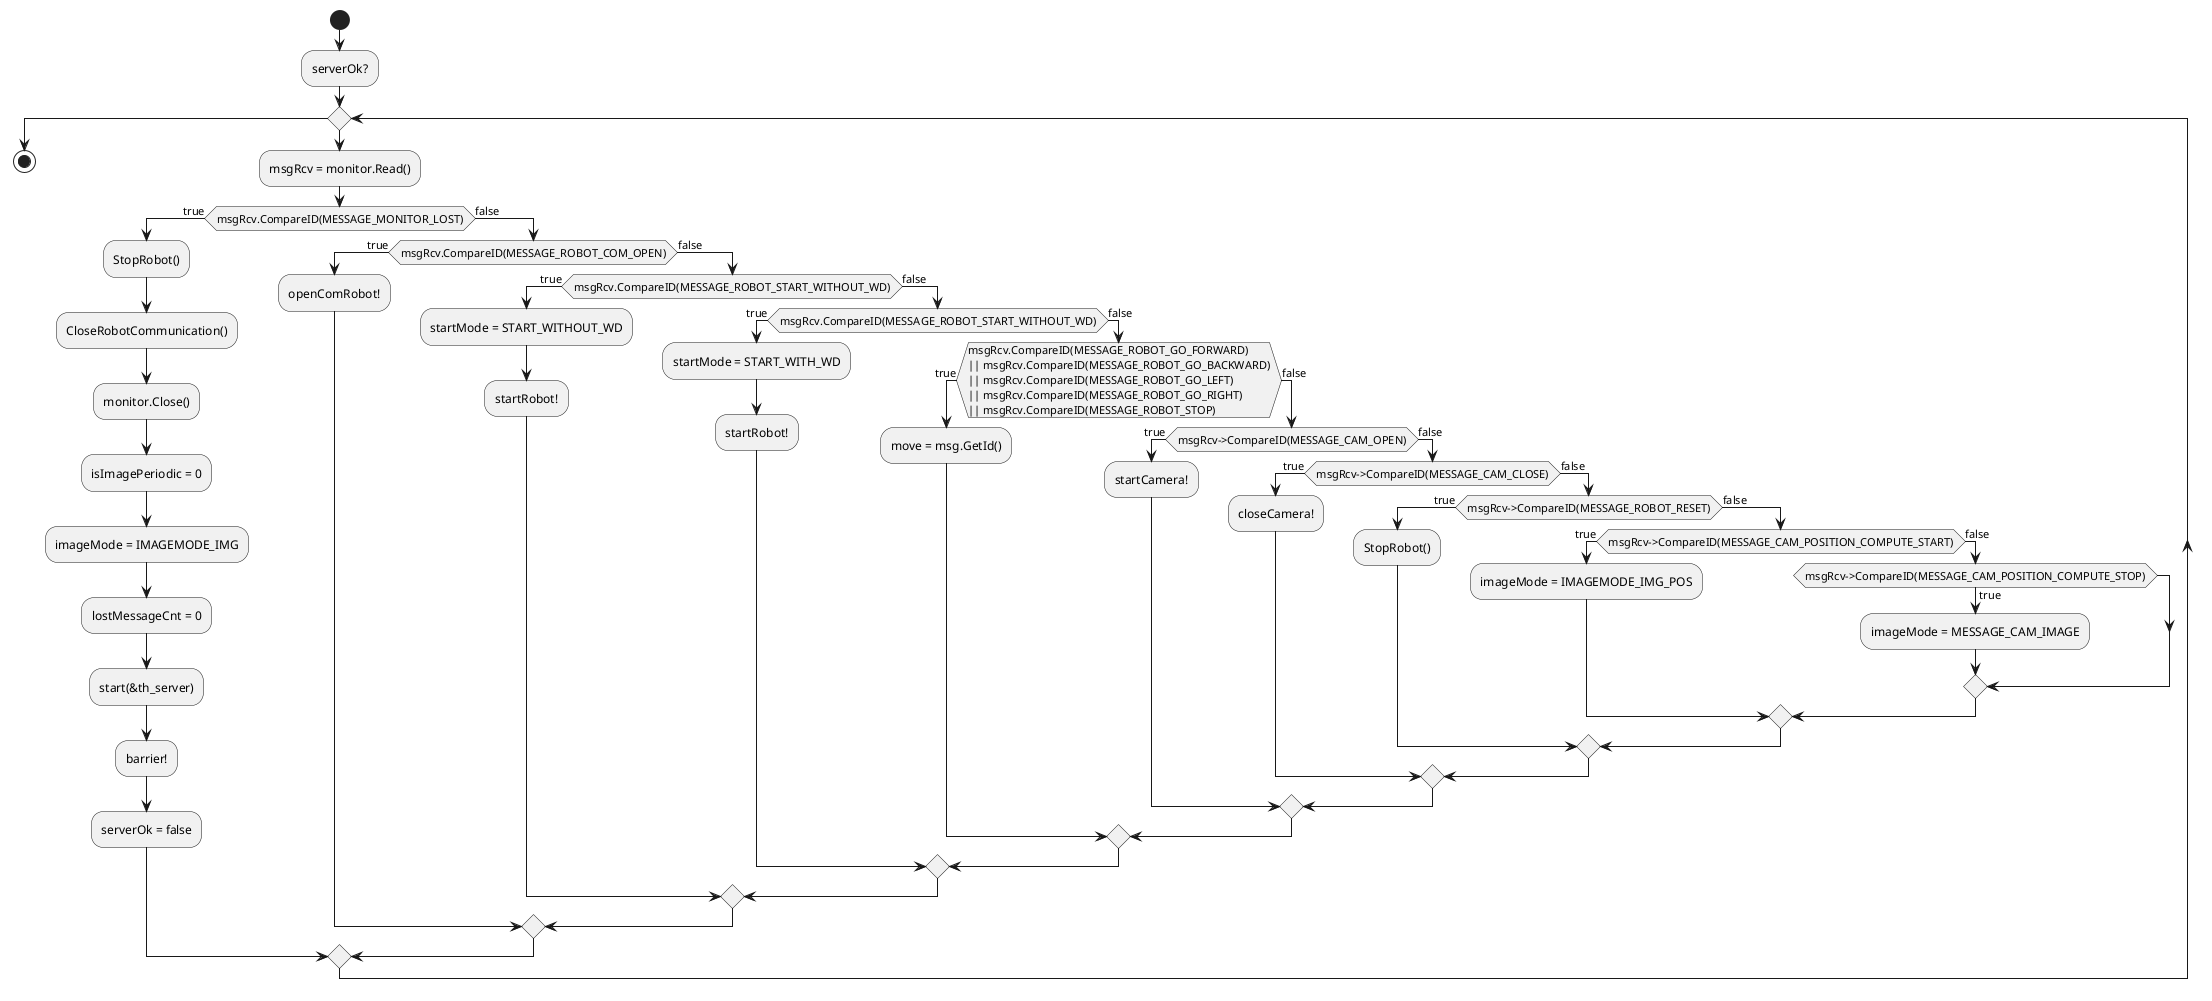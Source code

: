 @startuml
skinparam monochrome true
start
:serverOk?;
while ()
  :msgRcv = monitor.Read();
  if (msgRcv.CompareID(MESSAGE_MONITOR_LOST)) then (true)
    :StopRobot();
    :CloseRobotCommunication();
    :monitor.Close();
    :isImagePeriodic = 0;
    :imageMode = IMAGEMODE_IMG;
    :lostMessageCnt = 0;
    :start(&th_server);
    :barrier!;
    :serverOk = false;
  else (false)
    if (msgRcv.CompareID(MESSAGE_ROBOT_COM_OPEN)) then (true)
      :openComRobot!;
    else (false)
      if (msgRcv.CompareID(MESSAGE_ROBOT_START_WITHOUT_WD)) then (true)
        :startMode = START_WITHOUT_WD;
        :startRobot!;
      else (false)
        if (msgRcv.CompareID(MESSAGE_ROBOT_START_WITHOUT_WD)) then (true)
          :startMode = START_WITH_WD;
          :startRobot!;
        else (false)
          if (msgRcv.CompareID(MESSAGE_ROBOT_GO_FORWARD)\n|| msgRcv.CompareID(MESSAGE_ROBOT_GO_BACKWARD)\n|| msgRcv.CompareID(MESSAGE_ROBOT_GO_LEFT)\n|| msgRcv.CompareID(MESSAGE_ROBOT_GO_RIGHT)\n|| msgRcv.CompareID(MESSAGE_ROBOT_STOP)) then (true)
            :move = msg.GetId();
          else (false)
            if (msgRcv->CompareID(MESSAGE_CAM_OPEN)) then (true)
              :startCamera!;
            else (false)
              if (msgRcv->CompareID(MESSAGE_CAM_CLOSE)) then (true)
                :closeCamera!;
              else (false)
                if (msgRcv->CompareID(MESSAGE_ROBOT_RESET)) then (true)
                  :StopRobot();
                else (false)
                  if (msgRcv->CompareID(MESSAGE_CAM_POSITION_COMPUTE_START)) then (true)
                    :imageMode = IMAGEMODE_IMG_POS;
                  else (false)
                    if (msgRcv->CompareID(MESSAGE_CAM_POSITION_COMPUTE_STOP)) then (true)
                      :imageMode = MESSAGE_CAM_IMAGE;
                    endif
                  endif
                endif
              endif
            endif
          endif
        endif
      endif
    endif
  endif
endwhile
stop
@enduml
